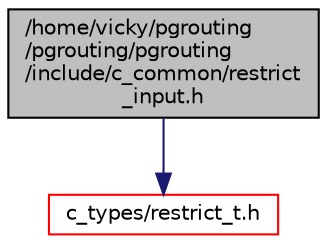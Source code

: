 digraph "/home/vicky/pgrouting/pgrouting/pgrouting/include/c_common/restrict_input.h"
{
  edge [fontname="Helvetica",fontsize="10",labelfontname="Helvetica",labelfontsize="10"];
  node [fontname="Helvetica",fontsize="10",shape=record];
  Node1 [label="/home/vicky/pgrouting\l/pgrouting/pgrouting\l/include/c_common/restrict\l_input.h",height=0.2,width=0.4,color="black", fillcolor="grey75", style="filled", fontcolor="black"];
  Node1 -> Node2 [color="midnightblue",fontsize="10",style="solid",fontname="Helvetica"];
  Node2 [label="c_types/restrict_t.h",height=0.2,width=0.4,color="red", fillcolor="white", style="filled",URL="$restrict__t_8h.html"];
}
